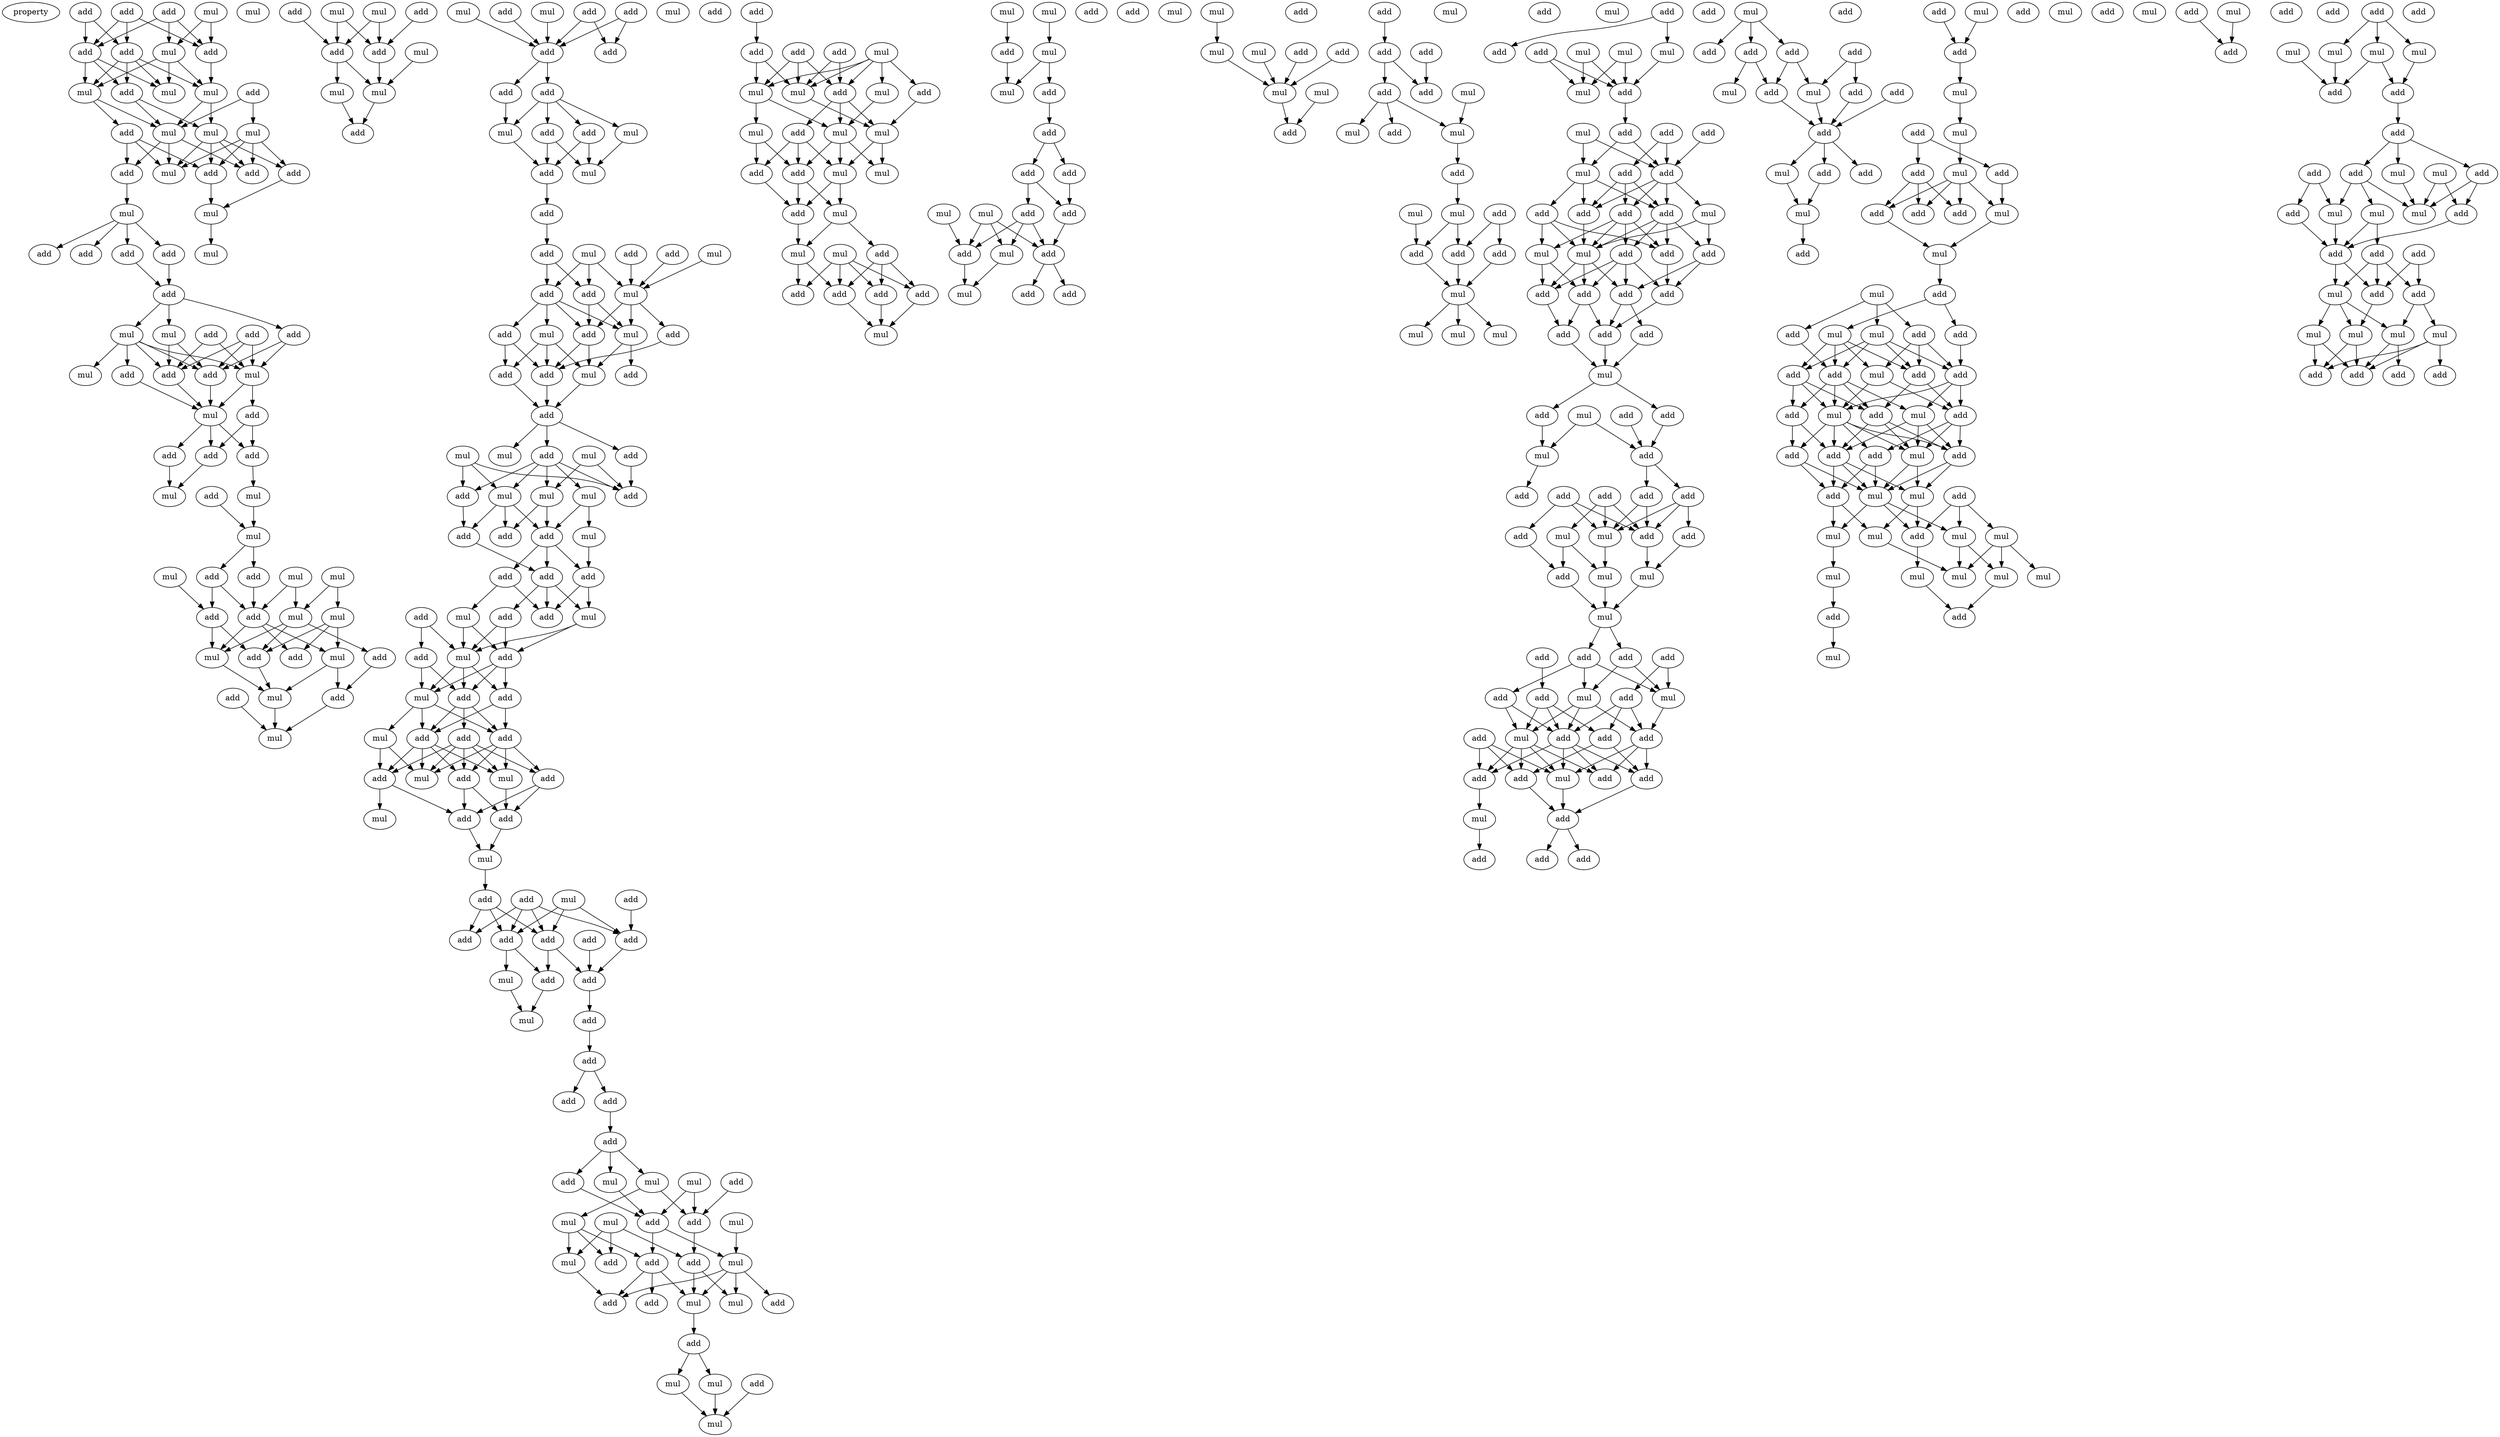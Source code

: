 digraph {
    node [fontcolor=black]
    property [mul=2,lf=1.5]
    0 [ label = add ];
    1 [ label = add ];
    2 [ label = add ];
    3 [ label = mul ];
    4 [ label = add ];
    5 [ label = mul ];
    6 [ label = add ];
    7 [ label = add ];
    8 [ label = add ];
    9 [ label = mul ];
    10 [ label = add ];
    11 [ label = mul ];
    12 [ label = mul ];
    13 [ label = add ];
    14 [ label = mul ];
    15 [ label = mul ];
    16 [ label = mul ];
    17 [ label = add ];
    18 [ label = add ];
    19 [ label = mul ];
    20 [ label = add ];
    21 [ label = add ];
    22 [ label = mul ];
    23 [ label = mul ];
    24 [ label = add ];
    25 [ label = add ];
    26 [ label = add ];
    27 [ label = mul ];
    28 [ label = add ];
    29 [ label = add ];
    30 [ label = add ];
    31 [ label = mul ];
    32 [ label = add ];
    33 [ label = add ];
    34 [ label = mul ];
    35 [ label = add ];
    36 [ label = mul ];
    37 [ label = mul ];
    38 [ label = add ];
    39 [ label = add ];
    40 [ label = mul ];
    41 [ label = add ];
    42 [ label = add ];
    43 [ label = add ];
    44 [ label = add ];
    45 [ label = mul ];
    46 [ label = mul ];
    47 [ label = add ];
    48 [ label = mul ];
    49 [ label = mul ];
    50 [ label = add ];
    51 [ label = mul ];
    52 [ label = mul ];
    53 [ label = mul ];
    54 [ label = add ];
    55 [ label = mul ];
    56 [ label = add ];
    57 [ label = add ];
    58 [ label = mul ];
    59 [ label = add ];
    60 [ label = mul ];
    61 [ label = mul ];
    62 [ label = add ];
    63 [ label = add ];
    64 [ label = add ];
    65 [ label = add ];
    66 [ label = mul ];
    67 [ label = mul ];
    68 [ label = mul ];
    69 [ label = mul ];
    70 [ label = add ];
    71 [ label = add ];
    72 [ label = mul ];
    73 [ label = add ];
    74 [ label = add ];
    75 [ label = mul ];
    76 [ label = mul ];
    77 [ label = add ];
    78 [ label = mul ];
    79 [ label = mul ];
    80 [ label = add ];
    81 [ label = add ];
    82 [ label = add ];
    83 [ label = add ];
    84 [ label = add ];
    85 [ label = add ];
    86 [ label = add ];
    87 [ label = mul ];
    88 [ label = add ];
    89 [ label = add ];
    90 [ label = mul ];
    91 [ label = add ];
    92 [ label = mul ];
    93 [ label = add ];
    94 [ label = add ];
    95 [ label = mul ];
    96 [ label = mul ];
    97 [ label = add ];
    98 [ label = add ];
    99 [ label = mul ];
    100 [ label = add ];
    101 [ label = add ];
    102 [ label = mul ];
    103 [ label = add ];
    104 [ label = add ];
    105 [ label = add ];
    106 [ label = mul ];
    107 [ label = add ];
    108 [ label = add ];
    109 [ label = mul ];
    110 [ label = add ];
    111 [ label = add ];
    112 [ label = add ];
    113 [ label = add ];
    114 [ label = mul ];
    115 [ label = mul ];
    116 [ label = mul ];
    117 [ label = mul ];
    118 [ label = mul ];
    119 [ label = add ];
    120 [ label = add ];
    121 [ label = mul ];
    122 [ label = add ];
    123 [ label = mul ];
    124 [ label = add ];
    125 [ label = add ];
    126 [ label = add ];
    127 [ label = add ];
    128 [ label = add ];
    129 [ label = add ];
    130 [ label = add ];
    131 [ label = mul ];
    132 [ label = add ];
    133 [ label = mul ];
    134 [ label = add ];
    135 [ label = add ];
    136 [ label = mul ];
    137 [ label = mul ];
    138 [ label = add ];
    139 [ label = add ];
    140 [ label = add ];
    141 [ label = mul ];
    142 [ label = add ];
    143 [ label = add ];
    144 [ label = add ];
    145 [ label = add ];
    146 [ label = mul ];
    147 [ label = mul ];
    148 [ label = add ];
    149 [ label = mul ];
    150 [ label = add ];
    151 [ label = add ];
    152 [ label = mul ];
    153 [ label = add ];
    154 [ label = add ];
    155 [ label = add ];
    156 [ label = mul ];
    157 [ label = add ];
    158 [ label = add ];
    159 [ label = add ];
    160 [ label = add ];
    161 [ label = add ];
    162 [ label = add ];
    163 [ label = add ];
    164 [ label = mul ];
    165 [ label = add ];
    166 [ label = mul ];
    167 [ label = add ];
    168 [ label = add ];
    169 [ label = add ];
    170 [ label = add ];
    171 [ label = mul ];
    172 [ label = add ];
    173 [ label = mul ];
    174 [ label = mul ];
    175 [ label = add ];
    176 [ label = add ];
    177 [ label = mul ];
    178 [ label = mul ];
    179 [ label = add ];
    180 [ label = mul ];
    181 [ label = mul ];
    182 [ label = add ];
    183 [ label = mul ];
    184 [ label = add ];
    185 [ label = add ];
    186 [ label = mul ];
    187 [ label = add ];
    188 [ label = add ];
    189 [ label = add ];
    190 [ label = mul ];
    191 [ label = add ];
    192 [ label = mul ];
    193 [ label = mul ];
    194 [ label = mul ];
    195 [ label = add ];
    196 [ label = mul ];
    197 [ label = add ];
    198 [ label = add ];
    199 [ label = mul ];
    200 [ label = add ];
    201 [ label = add ];
    202 [ label = add ];
    203 [ label = mul ];
    204 [ label = mul ];
    205 [ label = add ];
    206 [ label = add ];
    207 [ label = mul ];
    208 [ label = add ];
    209 [ label = mul ];
    210 [ label = mul ];
    211 [ label = mul ];
    212 [ label = mul ];
    213 [ label = mul ];
    214 [ label = add ];
    215 [ label = add ];
    216 [ label = add ];
    217 [ label = mul ];
    218 [ label = mul ];
    219 [ label = mul ];
    220 [ label = add ];
    221 [ label = add ];
    222 [ label = add ];
    223 [ label = add ];
    224 [ label = add ];
    225 [ label = mul ];
    226 [ label = mul ];
    227 [ label = mul ];
    228 [ label = add ];
    229 [ label = add ];
    230 [ label = mul ];
    231 [ label = mul ];
    232 [ label = add ];
    233 [ label = add ];
    234 [ label = add ];
    235 [ label = add ];
    236 [ label = add ];
    237 [ label = mul ];
    238 [ label = mul ];
    239 [ label = add ];
    240 [ label = add ];
    241 [ label = mul ];
    242 [ label = mul ];
    243 [ label = add ];
    244 [ label = add ];
    245 [ label = mul ];
    246 [ label = add ];
    247 [ label = add ];
    248 [ label = mul ];
    249 [ label = mul ];
    250 [ label = mul ];
    251 [ label = add ];
    252 [ label = add ];
    253 [ label = mul ];
    254 [ label = mul ];
    255 [ label = add ];
    256 [ label = add ];
    257 [ label = add ];
    258 [ label = mul ];
    259 [ label = add ];
    260 [ label = add ];
    261 [ label = add ];
    262 [ label = add ];
    263 [ label = add ];
    264 [ label = mul ];
    265 [ label = mul ];
    266 [ label = mul ];
    267 [ label = add ];
    268 [ label = add ];
    269 [ label = mul ];
    270 [ label = add ];
    271 [ label = mul ];
    272 [ label = add ];
    273 [ label = add ];
    274 [ label = add ];
    275 [ label = mul ];
    276 [ label = mul ];
    277 [ label = mul ];
    278 [ label = mul ];
    279 [ label = mul ];
    280 [ label = add ];
    281 [ label = mul ];
    282 [ label = mul ];
    283 [ label = mul ];
    284 [ label = add ];
    285 [ label = add ];
    286 [ label = mul ];
    287 [ label = add ];
    288 [ label = add ];
    289 [ label = add ];
    290 [ label = add ];
    291 [ label = mul ];
    292 [ label = add ];
    293 [ label = mul ];
    294 [ label = add ];
    295 [ label = add ];
    296 [ label = add ];
    297 [ label = mul ];
    298 [ label = add ];
    299 [ label = add ];
    300 [ label = add ];
    301 [ label = mul ];
    302 [ label = add ];
    303 [ label = mul ];
    304 [ label = add ];
    305 [ label = add ];
    306 [ label = add ];
    307 [ label = add ];
    308 [ label = add ];
    309 [ label = add ];
    310 [ label = add ];
    311 [ label = add ];
    312 [ label = mul ];
    313 [ label = add ];
    314 [ label = add ];
    315 [ label = mul ];
    316 [ label = add ];
    317 [ label = add ];
    318 [ label = mul ];
    319 [ label = add ];
    320 [ label = add ];
    321 [ label = add ];
    322 [ label = add ];
    323 [ label = add ];
    324 [ label = add ];
    325 [ label = mul ];
    326 [ label = add ];
    327 [ label = add ];
    328 [ label = add ];
    329 [ label = mul ];
    330 [ label = mul ];
    331 [ label = mul ];
    332 [ label = add ];
    333 [ label = mul ];
    334 [ label = add ];
    335 [ label = add ];
    336 [ label = add ];
    337 [ label = add ];
    338 [ label = add ];
    339 [ label = mul ];
    340 [ label = add ];
    341 [ label = add ];
    342 [ label = mul ];
    343 [ label = add ];
    344 [ label = add ];
    345 [ label = mul ];
    346 [ label = add ];
    347 [ label = add ];
    348 [ label = mul ];
    349 [ label = add ];
    350 [ label = add ];
    351 [ label = add ];
    352 [ label = add ];
    353 [ label = add ];
    354 [ label = mul ];
    355 [ label = add ];
    356 [ label = add ];
    357 [ label = add ];
    358 [ label = mul ];
    359 [ label = add ];
    360 [ label = add ];
    361 [ label = add ];
    362 [ label = add ];
    363 [ label = add ];
    364 [ label = mul ];
    365 [ label = add ];
    366 [ label = mul ];
    367 [ label = add ];
    368 [ label = add ];
    369 [ label = mul ];
    370 [ label = add ];
    371 [ label = add ];
    372 [ label = add ];
    373 [ label = mul ];
    374 [ label = add ];
    375 [ label = mul ];
    376 [ label = add ];
    377 [ label = add ];
    378 [ label = add ];
    379 [ label = mul ];
    380 [ label = mul ];
    381 [ label = add ];
    382 [ label = mul ];
    383 [ label = add ];
    384 [ label = mul ];
    385 [ label = mul ];
    386 [ label = add ];
    387 [ label = add ];
    388 [ label = add ];
    389 [ label = add ];
    390 [ label = mul ];
    391 [ label = add ];
    392 [ label = mul ];
    393 [ label = add ];
    394 [ label = mul ];
    395 [ label = add ];
    396 [ label = add ];
    397 [ label = add ];
    398 [ label = mul ];
    399 [ label = mul ];
    400 [ label = add ];
    401 [ label = add ];
    402 [ label = add ];
    403 [ label = add ];
    404 [ label = mul ];
    405 [ label = mul ];
    406 [ label = add ];
    407 [ label = add ];
    408 [ label = mul ];
    409 [ label = add ];
    410 [ label = mul ];
    411 [ label = add ];
    412 [ label = add ];
    413 [ label = add ];
    414 [ label = add ];
    415 [ label = mul ];
    416 [ label = mul ];
    417 [ label = add ];
    418 [ label = add ];
    419 [ label = mul ];
    420 [ label = mul ];
    421 [ label = mul ];
    422 [ label = mul ];
    423 [ label = add ];
    424 [ label = mul ];
    425 [ label = mul ];
    426 [ label = mul ];
    427 [ label = mul ];
    428 [ label = mul ];
    429 [ label = add ];
    430 [ label = add ];
    431 [ label = mul ];
    432 [ label = add ];
    433 [ label = mul ];
    434 [ label = add ];
    435 [ label = add ];
    436 [ label = add ];
    437 [ label = add ];
    438 [ label = mul ];
    439 [ label = mul ];
    440 [ label = add ];
    441 [ label = mul ];
    442 [ label = mul ];
    443 [ label = add ];
    444 [ label = add ];
    445 [ label = add ];
    446 [ label = add ];
    447 [ label = mul ];
    448 [ label = add ];
    449 [ label = add ];
    450 [ label = mul ];
    451 [ label = mul ];
    452 [ label = mul ];
    453 [ label = mul ];
    454 [ label = add ];
    455 [ label = add ];
    456 [ label = add ];
    457 [ label = add ];
    458 [ label = add ];
    459 [ label = add ];
    460 [ label = add ];
    461 [ label = mul ];
    462 [ label = mul ];
    463 [ label = mul ];
    464 [ label = mul ];
    465 [ label = mul ];
    466 [ label = add ];
    467 [ label = add ];
    468 [ label = add ];
    469 [ label = add ];
    0 -> 6 [ name = 0 ];
    0 -> 7 [ name = 1 ];
    1 -> 4 [ name = 2 ];
    1 -> 5 [ name = 3 ];
    1 -> 6 [ name = 4 ];
    2 -> 4 [ name = 5 ];
    2 -> 6 [ name = 6 ];
    2 -> 7 [ name = 7 ];
    3 -> 4 [ name = 8 ];
    3 -> 5 [ name = 9 ];
    4 -> 12 [ name = 10 ];
    5 -> 9 [ name = 11 ];
    5 -> 11 [ name = 12 ];
    5 -> 12 [ name = 13 ];
    6 -> 8 [ name = 14 ];
    6 -> 9 [ name = 15 ];
    6 -> 11 [ name = 16 ];
    7 -> 8 [ name = 17 ];
    7 -> 9 [ name = 18 ];
    7 -> 11 [ name = 19 ];
    7 -> 12 [ name = 20 ];
    8 -> 14 [ name = 21 ];
    8 -> 15 [ name = 22 ];
    10 -> 14 [ name = 23 ];
    10 -> 16 [ name = 24 ];
    11 -> 13 [ name = 25 ];
    11 -> 14 [ name = 26 ];
    12 -> 14 [ name = 27 ];
    12 -> 15 [ name = 28 ];
    13 -> 17 [ name = 29 ];
    13 -> 19 [ name = 30 ];
    13 -> 21 [ name = 31 ];
    14 -> 19 [ name = 32 ];
    14 -> 20 [ name = 33 ];
    14 -> 21 [ name = 34 ];
    15 -> 17 [ name = 35 ];
    15 -> 18 [ name = 36 ];
    15 -> 19 [ name = 37 ];
    15 -> 20 [ name = 38 ];
    16 -> 17 [ name = 39 ];
    16 -> 18 [ name = 40 ];
    16 -> 19 [ name = 41 ];
    16 -> 20 [ name = 42 ];
    17 -> 23 [ name = 43 ];
    18 -> 23 [ name = 44 ];
    21 -> 22 [ name = 45 ];
    22 -> 24 [ name = 46 ];
    22 -> 25 [ name = 47 ];
    22 -> 26 [ name = 48 ];
    22 -> 28 [ name = 49 ];
    23 -> 27 [ name = 50 ];
    26 -> 29 [ name = 51 ];
    28 -> 29 [ name = 52 ];
    29 -> 31 [ name = 53 ];
    29 -> 32 [ name = 54 ];
    29 -> 34 [ name = 55 ];
    30 -> 35 [ name = 56 ];
    30 -> 37 [ name = 57 ];
    30 -> 38 [ name = 58 ];
    31 -> 35 [ name = 59 ];
    31 -> 36 [ name = 60 ];
    31 -> 37 [ name = 61 ];
    31 -> 38 [ name = 62 ];
    31 -> 39 [ name = 63 ];
    32 -> 37 [ name = 64 ];
    32 -> 38 [ name = 65 ];
    33 -> 35 [ name = 66 ];
    33 -> 37 [ name = 67 ];
    34 -> 35 [ name = 68 ];
    34 -> 38 [ name = 69 ];
    35 -> 40 [ name = 70 ];
    37 -> 40 [ name = 71 ];
    37 -> 41 [ name = 72 ];
    38 -> 40 [ name = 73 ];
    39 -> 40 [ name = 74 ];
    40 -> 42 [ name = 75 ];
    40 -> 43 [ name = 76 ];
    40 -> 44 [ name = 77 ];
    41 -> 42 [ name = 78 ];
    41 -> 43 [ name = 79 ];
    42 -> 48 [ name = 80 ];
    43 -> 45 [ name = 81 ];
    44 -> 45 [ name = 82 ];
    47 -> 49 [ name = 83 ];
    48 -> 49 [ name = 84 ];
    49 -> 50 [ name = 85 ];
    49 -> 54 [ name = 86 ];
    50 -> 56 [ name = 87 ];
    50 -> 57 [ name = 88 ];
    51 -> 55 [ name = 89 ];
    51 -> 56 [ name = 90 ];
    52 -> 57 [ name = 91 ];
    53 -> 55 [ name = 92 ];
    53 -> 58 [ name = 93 ];
    54 -> 56 [ name = 94 ];
    55 -> 59 [ name = 95 ];
    55 -> 60 [ name = 96 ];
    55 -> 63 [ name = 97 ];
    56 -> 60 [ name = 98 ];
    56 -> 61 [ name = 99 ];
    56 -> 62 [ name = 100 ];
    57 -> 60 [ name = 101 ];
    57 -> 63 [ name = 102 ];
    58 -> 61 [ name = 103 ];
    58 -> 62 [ name = 104 ];
    58 -> 63 [ name = 105 ];
    59 -> 65 [ name = 106 ];
    60 -> 66 [ name = 107 ];
    61 -> 65 [ name = 108 ];
    61 -> 66 [ name = 109 ];
    63 -> 66 [ name = 110 ];
    64 -> 67 [ name = 111 ];
    65 -> 67 [ name = 112 ];
    66 -> 67 [ name = 113 ];
    68 -> 73 [ name = 114 ];
    68 -> 74 [ name = 115 ];
    69 -> 73 [ name = 116 ];
    69 -> 74 [ name = 117 ];
    70 -> 73 [ name = 118 ];
    71 -> 74 [ name = 119 ];
    72 -> 76 [ name = 120 ];
    73 -> 75 [ name = 121 ];
    73 -> 76 [ name = 122 ];
    74 -> 76 [ name = 123 ];
    75 -> 77 [ name = 124 ];
    76 -> 77 [ name = 125 ];
    78 -> 83 [ name = 126 ];
    79 -> 83 [ name = 127 ];
    80 -> 83 [ name = 128 ];
    81 -> 83 [ name = 129 ];
    81 -> 84 [ name = 130 ];
    82 -> 83 [ name = 131 ];
    82 -> 84 [ name = 132 ];
    83 -> 85 [ name = 133 ];
    83 -> 86 [ name = 134 ];
    85 -> 87 [ name = 135 ];
    85 -> 88 [ name = 136 ];
    85 -> 89 [ name = 137 ];
    85 -> 90 [ name = 138 ];
    86 -> 87 [ name = 139 ];
    87 -> 91 [ name = 140 ];
    88 -> 91 [ name = 141 ];
    88 -> 92 [ name = 142 ];
    89 -> 91 [ name = 143 ];
    89 -> 92 [ name = 144 ];
    90 -> 92 [ name = 145 ];
    91 -> 93 [ name = 146 ];
    93 -> 98 [ name = 147 ];
    94 -> 99 [ name = 148 ];
    95 -> 99 [ name = 149 ];
    96 -> 99 [ name = 150 ];
    96 -> 100 [ name = 151 ];
    96 -> 101 [ name = 152 ];
    97 -> 99 [ name = 153 ];
    98 -> 100 [ name = 154 ];
    98 -> 101 [ name = 155 ];
    99 -> 102 [ name = 156 ];
    99 -> 104 [ name = 157 ];
    99 -> 105 [ name = 158 ];
    100 -> 102 [ name = 159 ];
    100 -> 104 [ name = 160 ];
    101 -> 102 [ name = 161 ];
    101 -> 103 [ name = 162 ];
    101 -> 104 [ name = 163 ];
    101 -> 106 [ name = 164 ];
    102 -> 109 [ name = 165 ];
    102 -> 110 [ name = 166 ];
    103 -> 107 [ name = 167 ];
    103 -> 108 [ name = 168 ];
    104 -> 108 [ name = 169 ];
    104 -> 109 [ name = 170 ];
    105 -> 108 [ name = 171 ];
    106 -> 107 [ name = 172 ];
    106 -> 108 [ name = 173 ];
    106 -> 109 [ name = 174 ];
    107 -> 111 [ name = 175 ];
    108 -> 111 [ name = 176 ];
    109 -> 111 [ name = 177 ];
    111 -> 112 [ name = 178 ];
    111 -> 113 [ name = 179 ];
    111 -> 116 [ name = 180 ];
    112 -> 120 [ name = 181 ];
    113 -> 117 [ name = 182 ];
    113 -> 118 [ name = 183 ];
    113 -> 119 [ name = 184 ];
    113 -> 120 [ name = 185 ];
    113 -> 121 [ name = 186 ];
    114 -> 117 [ name = 187 ];
    114 -> 119 [ name = 188 ];
    114 -> 120 [ name = 189 ];
    115 -> 120 [ name = 190 ];
    115 -> 121 [ name = 191 ];
    117 -> 122 [ name = 192 ];
    117 -> 124 [ name = 193 ];
    117 -> 125 [ name = 194 ];
    118 -> 123 [ name = 195 ];
    118 -> 124 [ name = 196 ];
    119 -> 125 [ name = 197 ];
    121 -> 122 [ name = 198 ];
    121 -> 124 [ name = 199 ];
    123 -> 128 [ name = 200 ];
    124 -> 126 [ name = 201 ];
    124 -> 127 [ name = 202 ];
    124 -> 128 [ name = 203 ];
    125 -> 126 [ name = 204 ];
    126 -> 129 [ name = 205 ];
    126 -> 130 [ name = 206 ];
    126 -> 133 [ name = 207 ];
    127 -> 130 [ name = 208 ];
    127 -> 131 [ name = 209 ];
    128 -> 130 [ name = 210 ];
    128 -> 133 [ name = 211 ];
    129 -> 134 [ name = 212 ];
    129 -> 136 [ name = 213 ];
    131 -> 134 [ name = 214 ];
    131 -> 136 [ name = 215 ];
    132 -> 135 [ name = 216 ];
    132 -> 136 [ name = 217 ];
    133 -> 134 [ name = 218 ];
    133 -> 136 [ name = 219 ];
    134 -> 137 [ name = 220 ];
    134 -> 138 [ name = 221 ];
    134 -> 139 [ name = 222 ];
    135 -> 137 [ name = 223 ];
    135 -> 139 [ name = 224 ];
    136 -> 137 [ name = 225 ];
    136 -> 138 [ name = 226 ];
    136 -> 139 [ name = 227 ];
    137 -> 140 [ name = 228 ];
    137 -> 141 [ name = 229 ];
    137 -> 143 [ name = 230 ];
    138 -> 140 [ name = 231 ];
    138 -> 143 [ name = 232 ];
    139 -> 140 [ name = 233 ];
    139 -> 142 [ name = 234 ];
    139 -> 143 [ name = 235 ];
    140 -> 145 [ name = 236 ];
    140 -> 146 [ name = 237 ];
    140 -> 147 [ name = 238 ];
    140 -> 148 [ name = 239 ];
    141 -> 146 [ name = 240 ];
    141 -> 148 [ name = 241 ];
    142 -> 144 [ name = 242 ];
    142 -> 145 [ name = 243 ];
    142 -> 146 [ name = 244 ];
    142 -> 147 [ name = 245 ];
    142 -> 148 [ name = 246 ];
    143 -> 144 [ name = 247 ];
    143 -> 145 [ name = 248 ];
    143 -> 146 [ name = 249 ];
    143 -> 147 [ name = 250 ];
    144 -> 150 [ name = 251 ];
    144 -> 151 [ name = 252 ];
    145 -> 150 [ name = 253 ];
    145 -> 151 [ name = 254 ];
    147 -> 150 [ name = 255 ];
    148 -> 149 [ name = 256 ];
    148 -> 151 [ name = 257 ];
    150 -> 152 [ name = 258 ];
    151 -> 152 [ name = 259 ];
    152 -> 154 [ name = 260 ];
    153 -> 160 [ name = 261 ];
    154 -> 157 [ name = 262 ];
    154 -> 158 [ name = 263 ];
    154 -> 159 [ name = 264 ];
    155 -> 157 [ name = 265 ];
    155 -> 158 [ name = 266 ];
    155 -> 159 [ name = 267 ];
    155 -> 160 [ name = 268 ];
    156 -> 158 [ name = 269 ];
    156 -> 159 [ name = 270 ];
    156 -> 160 [ name = 271 ];
    158 -> 162 [ name = 272 ];
    158 -> 163 [ name = 273 ];
    159 -> 163 [ name = 274 ];
    159 -> 164 [ name = 275 ];
    160 -> 162 [ name = 276 ];
    161 -> 162 [ name = 277 ];
    162 -> 165 [ name = 278 ];
    163 -> 166 [ name = 279 ];
    164 -> 166 [ name = 280 ];
    165 -> 167 [ name = 281 ];
    167 -> 168 [ name = 282 ];
    167 -> 169 [ name = 283 ];
    169 -> 170 [ name = 284 ];
    170 -> 171 [ name = 285 ];
    170 -> 172 [ name = 286 ];
    170 -> 174 [ name = 287 ];
    171 -> 176 [ name = 288 ];
    172 -> 176 [ name = 289 ];
    173 -> 176 [ name = 290 ];
    173 -> 179 [ name = 291 ];
    174 -> 177 [ name = 292 ];
    174 -> 179 [ name = 293 ];
    175 -> 179 [ name = 294 ];
    176 -> 181 [ name = 295 ];
    176 -> 185 [ name = 296 ];
    177 -> 182 [ name = 297 ];
    177 -> 183 [ name = 298 ];
    177 -> 185 [ name = 299 ];
    178 -> 181 [ name = 300 ];
    179 -> 184 [ name = 301 ];
    180 -> 182 [ name = 302 ];
    180 -> 183 [ name = 303 ];
    180 -> 184 [ name = 304 ];
    181 -> 186 [ name = 305 ];
    181 -> 187 [ name = 306 ];
    181 -> 188 [ name = 307 ];
    181 -> 190 [ name = 308 ];
    183 -> 188 [ name = 309 ];
    184 -> 186 [ name = 310 ];
    184 -> 190 [ name = 311 ];
    185 -> 188 [ name = 312 ];
    185 -> 189 [ name = 313 ];
    185 -> 190 [ name = 314 ];
    190 -> 191 [ name = 315 ];
    191 -> 192 [ name = 316 ];
    191 -> 193 [ name = 317 ];
    192 -> 196 [ name = 318 ];
    193 -> 196 [ name = 319 ];
    195 -> 196 [ name = 320 ];
    198 -> 201 [ name = 321 ];
    199 -> 203 [ name = 322 ];
    199 -> 204 [ name = 323 ];
    199 -> 205 [ name = 324 ];
    199 -> 206 [ name = 325 ];
    199 -> 207 [ name = 326 ];
    200 -> 204 [ name = 327 ];
    200 -> 205 [ name = 328 ];
    200 -> 207 [ name = 329 ];
    201 -> 204 [ name = 330 ];
    201 -> 207 [ name = 331 ];
    202 -> 204 [ name = 332 ];
    202 -> 205 [ name = 333 ];
    203 -> 211 [ name = 334 ];
    204 -> 209 [ name = 335 ];
    205 -> 208 [ name = 336 ];
    205 -> 209 [ name = 337 ];
    205 -> 211 [ name = 338 ];
    206 -> 209 [ name = 339 ];
    207 -> 210 [ name = 340 ];
    207 -> 211 [ name = 341 ];
    208 -> 212 [ name = 342 ];
    208 -> 214 [ name = 343 ];
    208 -> 215 [ name = 344 ];
    209 -> 212 [ name = 345 ];
    209 -> 213 [ name = 346 ];
    210 -> 214 [ name = 347 ];
    210 -> 215 [ name = 348 ];
    211 -> 212 [ name = 349 ];
    211 -> 213 [ name = 350 ];
    211 -> 215 [ name = 351 ];
    212 -> 216 [ name = 352 ];
    212 -> 217 [ name = 353 ];
    214 -> 216 [ name = 354 ];
    215 -> 216 [ name = 355 ];
    215 -> 217 [ name = 356 ];
    216 -> 219 [ name = 357 ];
    217 -> 219 [ name = 358 ];
    217 -> 220 [ name = 359 ];
    218 -> 221 [ name = 360 ];
    218 -> 222 [ name = 361 ];
    218 -> 223 [ name = 362 ];
    218 -> 224 [ name = 363 ];
    219 -> 221 [ name = 364 ];
    219 -> 222 [ name = 365 ];
    220 -> 222 [ name = 366 ];
    220 -> 223 [ name = 367 ];
    220 -> 224 [ name = 368 ];
    222 -> 225 [ name = 369 ];
    223 -> 225 [ name = 370 ];
    224 -> 225 [ name = 371 ];
    226 -> 230 [ name = 372 ];
    227 -> 229 [ name = 373 ];
    229 -> 231 [ name = 374 ];
    230 -> 231 [ name = 375 ];
    230 -> 232 [ name = 376 ];
    232 -> 234 [ name = 377 ];
    234 -> 235 [ name = 378 ];
    234 -> 236 [ name = 379 ];
    235 -> 239 [ name = 380 ];
    235 -> 240 [ name = 381 ];
    236 -> 240 [ name = 382 ];
    238 -> 242 [ name = 383 ];
    238 -> 243 [ name = 384 ];
    238 -> 244 [ name = 385 ];
    239 -> 242 [ name = 386 ];
    239 -> 243 [ name = 387 ];
    239 -> 244 [ name = 388 ];
    240 -> 244 [ name = 389 ];
    241 -> 243 [ name = 390 ];
    242 -> 245 [ name = 391 ];
    243 -> 245 [ name = 392 ];
    244 -> 246 [ name = 393 ];
    244 -> 247 [ name = 394 ];
    248 -> 249 [ name = 395 ];
    249 -> 253 [ name = 396 ];
    250 -> 253 [ name = 397 ];
    251 -> 253 [ name = 398 ];
    252 -> 253 [ name = 399 ];
    253 -> 255 [ name = 400 ];
    254 -> 255 [ name = 401 ];
    257 -> 260 [ name = 402 ];
    260 -> 262 [ name = 403 ];
    260 -> 263 [ name = 404 ];
    261 -> 263 [ name = 405 ];
    262 -> 265 [ name = 406 ];
    262 -> 266 [ name = 407 ];
    262 -> 267 [ name = 408 ];
    264 -> 265 [ name = 409 ];
    265 -> 268 [ name = 410 ];
    268 -> 271 [ name = 411 ];
    269 -> 273 [ name = 412 ];
    270 -> 272 [ name = 413 ];
    270 -> 274 [ name = 414 ];
    271 -> 272 [ name = 415 ];
    271 -> 273 [ name = 416 ];
    272 -> 275 [ name = 417 ];
    273 -> 275 [ name = 418 ];
    274 -> 275 [ name = 419 ];
    275 -> 276 [ name = 420 ];
    275 -> 277 [ name = 421 ];
    275 -> 279 [ name = 422 ];
    280 -> 282 [ name = 423 ];
    280 -> 284 [ name = 424 ];
    281 -> 286 [ name = 425 ];
    281 -> 287 [ name = 426 ];
    282 -> 287 [ name = 427 ];
    283 -> 286 [ name = 428 ];
    283 -> 287 [ name = 429 ];
    285 -> 286 [ name = 430 ];
    285 -> 287 [ name = 431 ];
    287 -> 289 [ name = 432 ];
    288 -> 294 [ name = 433 ];
    289 -> 293 [ name = 434 ];
    289 -> 294 [ name = 435 ];
    290 -> 292 [ name = 436 ];
    290 -> 294 [ name = 437 ];
    291 -> 293 [ name = 438 ];
    291 -> 294 [ name = 439 ];
    292 -> 295 [ name = 440 ];
    292 -> 298 [ name = 441 ];
    292 -> 299 [ name = 442 ];
    293 -> 296 [ name = 443 ];
    293 -> 298 [ name = 444 ];
    293 -> 299 [ name = 445 ];
    294 -> 295 [ name = 446 ];
    294 -> 297 [ name = 447 ];
    294 -> 298 [ name = 448 ];
    294 -> 299 [ name = 449 ];
    295 -> 300 [ name = 450 ];
    295 -> 301 [ name = 451 ];
    295 -> 302 [ name = 452 ];
    295 -> 303 [ name = 453 ];
    296 -> 300 [ name = 454 ];
    296 -> 301 [ name = 455 ];
    296 -> 303 [ name = 456 ];
    297 -> 301 [ name = 457 ];
    297 -> 304 [ name = 458 ];
    298 -> 300 [ name = 459 ];
    298 -> 301 [ name = 460 ];
    298 -> 302 [ name = 461 ];
    298 -> 304 [ name = 462 ];
    299 -> 301 [ name = 463 ];
    300 -> 307 [ name = 464 ];
    301 -> 305 [ name = 465 ];
    301 -> 306 [ name = 466 ];
    301 -> 308 [ name = 467 ];
    302 -> 305 [ name = 468 ];
    302 -> 306 [ name = 469 ];
    302 -> 307 [ name = 470 ];
    302 -> 308 [ name = 471 ];
    303 -> 305 [ name = 472 ];
    303 -> 306 [ name = 473 ];
    304 -> 307 [ name = 474 ];
    304 -> 308 [ name = 475 ];
    305 -> 309 [ name = 476 ];
    305 -> 311 [ name = 477 ];
    306 -> 311 [ name = 478 ];
    307 -> 309 [ name = 479 ];
    308 -> 309 [ name = 480 ];
    308 -> 310 [ name = 481 ];
    309 -> 312 [ name = 482 ];
    310 -> 312 [ name = 483 ];
    311 -> 312 [ name = 484 ];
    312 -> 316 [ name = 485 ];
    312 -> 317 [ name = 486 ];
    314 -> 319 [ name = 487 ];
    315 -> 318 [ name = 488 ];
    315 -> 319 [ name = 489 ];
    316 -> 318 [ name = 490 ];
    317 -> 319 [ name = 491 ];
    318 -> 322 [ name = 492 ];
    319 -> 320 [ name = 493 ];
    319 -> 324 [ name = 494 ];
    320 -> 326 [ name = 495 ];
    320 -> 328 [ name = 496 ];
    320 -> 329 [ name = 497 ];
    321 -> 327 [ name = 498 ];
    321 -> 328 [ name = 499 ];
    321 -> 329 [ name = 500 ];
    323 -> 325 [ name = 501 ];
    323 -> 328 [ name = 502 ];
    323 -> 329 [ name = 503 ];
    324 -> 328 [ name = 504 ];
    324 -> 329 [ name = 505 ];
    325 -> 330 [ name = 506 ];
    325 -> 332 [ name = 507 ];
    326 -> 331 [ name = 508 ];
    327 -> 332 [ name = 509 ];
    328 -> 331 [ name = 510 ];
    329 -> 330 [ name = 511 ];
    330 -> 333 [ name = 512 ];
    331 -> 333 [ name = 513 ];
    332 -> 333 [ name = 514 ];
    333 -> 334 [ name = 515 ];
    333 -> 337 [ name = 516 ];
    334 -> 339 [ name = 517 ];
    334 -> 342 [ name = 518 ];
    335 -> 341 [ name = 519 ];
    336 -> 339 [ name = 520 ];
    336 -> 340 [ name = 521 ];
    337 -> 338 [ name = 522 ];
    337 -> 339 [ name = 523 ];
    337 -> 342 [ name = 524 ];
    338 -> 343 [ name = 525 ];
    338 -> 345 [ name = 526 ];
    339 -> 344 [ name = 527 ];
    340 -> 343 [ name = 528 ];
    340 -> 344 [ name = 529 ];
    340 -> 346 [ name = 530 ];
    341 -> 343 [ name = 531 ];
    341 -> 345 [ name = 532 ];
    341 -> 346 [ name = 533 ];
    342 -> 343 [ name = 534 ];
    342 -> 344 [ name = 535 ];
    342 -> 345 [ name = 536 ];
    343 -> 348 [ name = 537 ];
    343 -> 350 [ name = 538 ];
    343 -> 351 [ name = 539 ];
    343 -> 352 [ name = 540 ];
    344 -> 348 [ name = 541 ];
    344 -> 350 [ name = 542 ];
    344 -> 352 [ name = 543 ];
    345 -> 348 [ name = 544 ];
    345 -> 349 [ name = 545 ];
    345 -> 351 [ name = 546 ];
    345 -> 352 [ name = 547 ];
    346 -> 349 [ name = 548 ];
    346 -> 350 [ name = 549 ];
    347 -> 348 [ name = 550 ];
    347 -> 349 [ name = 551 ];
    347 -> 351 [ name = 552 ];
    348 -> 353 [ name = 553 ];
    349 -> 353 [ name = 554 ];
    350 -> 353 [ name = 555 ];
    351 -> 354 [ name = 556 ];
    353 -> 355 [ name = 557 ];
    353 -> 357 [ name = 558 ];
    354 -> 356 [ name = 559 ];
    358 -> 360 [ name = 560 ];
    358 -> 361 [ name = 561 ];
    358 -> 362 [ name = 562 ];
    359 -> 363 [ name = 563 ];
    359 -> 364 [ name = 564 ];
    360 -> 364 [ name = 565 ];
    360 -> 367 [ name = 566 ];
    362 -> 366 [ name = 567 ];
    362 -> 367 [ name = 568 ];
    363 -> 368 [ name = 569 ];
    364 -> 368 [ name = 570 ];
    365 -> 368 [ name = 571 ];
    367 -> 368 [ name = 572 ];
    368 -> 369 [ name = 573 ];
    368 -> 371 [ name = 574 ];
    368 -> 372 [ name = 575 ];
    369 -> 373 [ name = 576 ];
    371 -> 373 [ name = 577 ];
    373 -> 376 [ name = 578 ];
    374 -> 377 [ name = 579 ];
    375 -> 377 [ name = 580 ];
    377 -> 380 [ name = 581 ];
    380 -> 382 [ name = 582 ];
    382 -> 384 [ name = 583 ];
    383 -> 386 [ name = 584 ];
    383 -> 387 [ name = 585 ];
    384 -> 388 [ name = 586 ];
    384 -> 389 [ name = 587 ];
    384 -> 390 [ name = 588 ];
    384 -> 391 [ name = 589 ];
    386 -> 390 [ name = 590 ];
    387 -> 388 [ name = 591 ];
    387 -> 389 [ name = 592 ];
    387 -> 391 [ name = 593 ];
    388 -> 392 [ name = 594 ];
    390 -> 392 [ name = 595 ];
    392 -> 393 [ name = 596 ];
    393 -> 397 [ name = 597 ];
    393 -> 399 [ name = 598 ];
    394 -> 395 [ name = 599 ];
    394 -> 396 [ name = 600 ];
    394 -> 398 [ name = 601 ];
    395 -> 400 [ name = 602 ];
    395 -> 402 [ name = 603 ];
    395 -> 404 [ name = 604 ];
    396 -> 403 [ name = 605 ];
    397 -> 400 [ name = 606 ];
    398 -> 400 [ name = 607 ];
    398 -> 401 [ name = 608 ];
    398 -> 402 [ name = 609 ];
    398 -> 403 [ name = 610 ];
    399 -> 401 [ name = 611 ];
    399 -> 402 [ name = 612 ];
    399 -> 403 [ name = 613 ];
    399 -> 404 [ name = 614 ];
    400 -> 405 [ name = 615 ];
    400 -> 406 [ name = 616 ];
    400 -> 408 [ name = 617 ];
    401 -> 405 [ name = 618 ];
    401 -> 407 [ name = 619 ];
    401 -> 409 [ name = 620 ];
    402 -> 406 [ name = 621 ];
    402 -> 409 [ name = 622 ];
    403 -> 405 [ name = 623 ];
    403 -> 407 [ name = 624 ];
    403 -> 408 [ name = 625 ];
    403 -> 409 [ name = 626 ];
    404 -> 405 [ name = 627 ];
    404 -> 406 [ name = 628 ];
    405 -> 410 [ name = 629 ];
    405 -> 411 [ name = 630 ];
    405 -> 412 [ name = 631 ];
    405 -> 413 [ name = 632 ];
    405 -> 414 [ name = 633 ];
    406 -> 410 [ name = 634 ];
    406 -> 413 [ name = 635 ];
    406 -> 414 [ name = 636 ];
    407 -> 411 [ name = 637 ];
    407 -> 412 [ name = 638 ];
    408 -> 410 [ name = 639 ];
    408 -> 412 [ name = 640 ];
    408 -> 413 [ name = 641 ];
    409 -> 410 [ name = 642 ];
    409 -> 412 [ name = 643 ];
    409 -> 413 [ name = 644 ];
    410 -> 415 [ name = 645 ];
    410 -> 416 [ name = 646 ];
    411 -> 415 [ name = 647 ];
    411 -> 417 [ name = 648 ];
    412 -> 415 [ name = 649 ];
    412 -> 416 [ name = 650 ];
    412 -> 417 [ name = 651 ];
    413 -> 415 [ name = 652 ];
    413 -> 416 [ name = 653 ];
    414 -> 415 [ name = 654 ];
    414 -> 417 [ name = 655 ];
    415 -> 420 [ name = 656 ];
    415 -> 422 [ name = 657 ];
    415 -> 423 [ name = 658 ];
    416 -> 421 [ name = 659 ];
    416 -> 423 [ name = 660 ];
    417 -> 421 [ name = 661 ];
    417 -> 422 [ name = 662 ];
    418 -> 419 [ name = 663 ];
    418 -> 420 [ name = 664 ];
    418 -> 423 [ name = 665 ];
    419 -> 426 [ name = 666 ];
    419 -> 427 [ name = 667 ];
    419 -> 428 [ name = 668 ];
    420 -> 426 [ name = 669 ];
    420 -> 428 [ name = 670 ];
    421 -> 428 [ name = 671 ];
    422 -> 424 [ name = 672 ];
    423 -> 425 [ name = 673 ];
    424 -> 430 [ name = 674 ];
    425 -> 429 [ name = 675 ];
    426 -> 429 [ name = 676 ];
    430 -> 431 [ name = 677 ];
    432 -> 434 [ name = 678 ];
    433 -> 434 [ name = 679 ];
    437 -> 438 [ name = 680 ];
    437 -> 441 [ name = 681 ];
    437 -> 442 [ name = 682 ];
    438 -> 443 [ name = 683 ];
    439 -> 443 [ name = 684 ];
    441 -> 444 [ name = 685 ];
    442 -> 443 [ name = 686 ];
    442 -> 444 [ name = 687 ];
    444 -> 445 [ name = 688 ];
    445 -> 446 [ name = 689 ];
    445 -> 449 [ name = 690 ];
    445 -> 450 [ name = 691 ];
    446 -> 451 [ name = 692 ];
    446 -> 452 [ name = 693 ];
    446 -> 453 [ name = 694 ];
    447 -> 452 [ name = 695 ];
    447 -> 454 [ name = 696 ];
    448 -> 453 [ name = 697 ];
    448 -> 455 [ name = 698 ];
    449 -> 452 [ name = 699 ];
    449 -> 454 [ name = 700 ];
    450 -> 452 [ name = 701 ];
    451 -> 457 [ name = 702 ];
    451 -> 458 [ name = 703 ];
    453 -> 457 [ name = 704 ];
    454 -> 457 [ name = 705 ];
    455 -> 457 [ name = 706 ];
    456 -> 459 [ name = 707 ];
    456 -> 460 [ name = 708 ];
    457 -> 460 [ name = 709 ];
    457 -> 461 [ name = 710 ];
    458 -> 459 [ name = 711 ];
    458 -> 460 [ name = 712 ];
    458 -> 461 [ name = 713 ];
    459 -> 463 [ name = 714 ];
    459 -> 465 [ name = 715 ];
    460 -> 464 [ name = 716 ];
    461 -> 462 [ name = 717 ];
    461 -> 463 [ name = 718 ];
    461 -> 464 [ name = 719 ];
    462 -> 467 [ name = 720 ];
    462 -> 468 [ name = 721 ];
    463 -> 466 [ name = 722 ];
    463 -> 468 [ name = 723 ];
    464 -> 467 [ name = 724 ];
    464 -> 468 [ name = 725 ];
    465 -> 467 [ name = 726 ];
    465 -> 468 [ name = 727 ];
    465 -> 469 [ name = 728 ];
}
